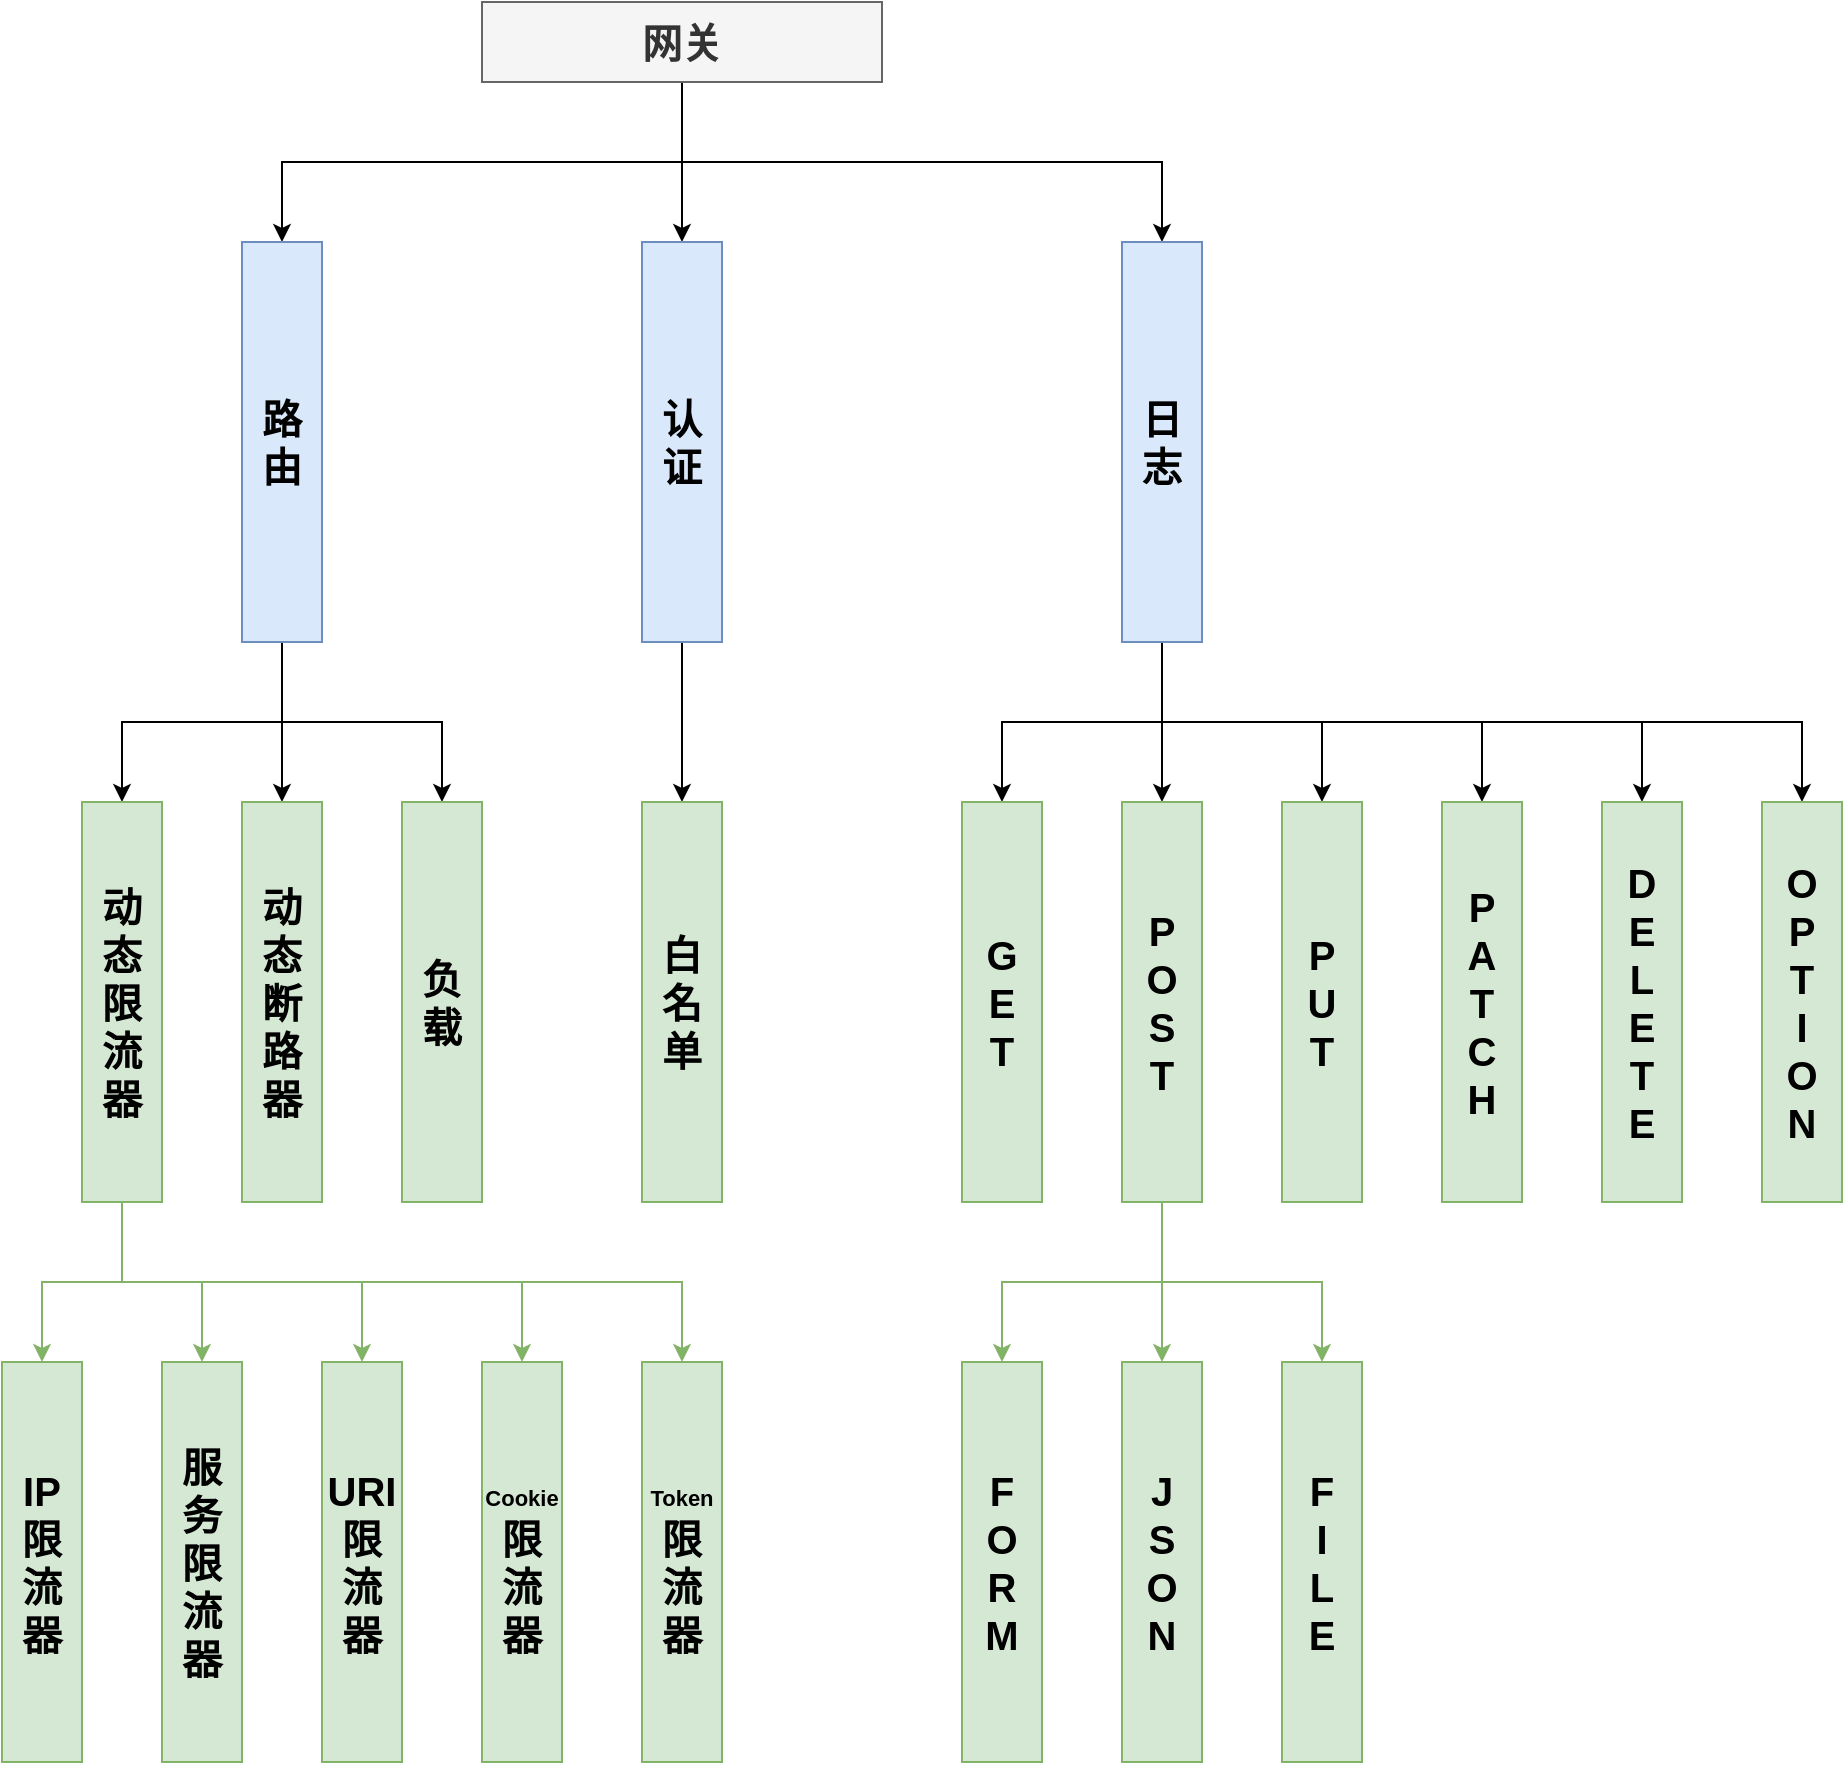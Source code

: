 <mxfile version="11.1.4" type="device"><diagram id="JxwMeT5Q6lL_D0uUMtTM" name="功能列表"><mxGraphModel dx="1086" dy="808" grid="1" gridSize="10" guides="1" tooltips="1" connect="1" arrows="1" fold="1" page="1" pageScale="1" pageWidth="827" pageHeight="1169" math="0" shadow="0"><root><mxCell id="WwZr3itZbt7dKG8BTMUM-0"/><mxCell id="WwZr3itZbt7dKG8BTMUM-1" parent="WwZr3itZbt7dKG8BTMUM-0"/><mxCell id="TUCEJJy5QppkmXRwuWjc-23" style="edgeStyle=orthogonalEdgeStyle;rounded=0;orthogonalLoop=1;jettySize=auto;html=1;exitX=0.5;exitY=1;exitDx=0;exitDy=0;fontSize=20;" parent="WwZr3itZbt7dKG8BTMUM-1" source="TUCEJJy5QppkmXRwuWjc-0" target="TUCEJJy5QppkmXRwuWjc-1" edge="1"><mxGeometry relative="1" as="geometry"/></mxCell><mxCell id="TUCEJJy5QppkmXRwuWjc-24" style="edgeStyle=orthogonalEdgeStyle;rounded=0;orthogonalLoop=1;jettySize=auto;html=1;exitX=0.5;exitY=1;exitDx=0;exitDy=0;fontSize=20;" parent="WwZr3itZbt7dKG8BTMUM-1" source="TUCEJJy5QppkmXRwuWjc-0" target="TUCEJJy5QppkmXRwuWjc-2" edge="1"><mxGeometry relative="1" as="geometry"/></mxCell><mxCell id="TUCEJJy5QppkmXRwuWjc-31" style="edgeStyle=orthogonalEdgeStyle;rounded=0;orthogonalLoop=1;jettySize=auto;html=1;exitX=0.5;exitY=1;exitDx=0;exitDy=0;fontSize=20;" parent="WwZr3itZbt7dKG8BTMUM-1" source="TUCEJJy5QppkmXRwuWjc-0" target="TUCEJJy5QppkmXRwuWjc-4" edge="1"><mxGeometry relative="1" as="geometry"/></mxCell><mxCell id="TUCEJJy5QppkmXRwuWjc-0" value="&lt;font style=&quot;font-size: 20px;&quot;&gt;网关&lt;/font&gt;" style="rounded=0;whiteSpace=wrap;html=1;fontStyle=1;fontSize=20;fillColor=#f5f5f5;strokeColor=#666666;fontColor=#333333;" parent="WwZr3itZbt7dKG8BTMUM-1" vertex="1"><mxGeometry x="280" y="160" width="200" height="40" as="geometry"/></mxCell><mxCell id="TUCEJJy5QppkmXRwuWjc-6" value="" style="edgeStyle=orthogonalEdgeStyle;rounded=0;orthogonalLoop=1;jettySize=auto;html=1;fontSize=20;exitX=1;exitY=0.5;exitDx=0;exitDy=0;" parent="WwZr3itZbt7dKG8BTMUM-1" source="TUCEJJy5QppkmXRwuWjc-1" target="TUCEJJy5QppkmXRwuWjc-5" edge="1"><mxGeometry relative="1" as="geometry"/></mxCell><mxCell id="TUCEJJy5QppkmXRwuWjc-9" style="edgeStyle=orthogonalEdgeStyle;rounded=0;orthogonalLoop=1;jettySize=auto;html=1;exitX=1;exitY=0.5;exitDx=0;exitDy=0;entryX=0;entryY=0.5;entryDx=0;entryDy=0;fontSize=20;" parent="WwZr3itZbt7dKG8BTMUM-1" source="TUCEJJy5QppkmXRwuWjc-1" target="TUCEJJy5QppkmXRwuWjc-7" edge="1"><mxGeometry relative="1" as="geometry"/></mxCell><mxCell id="TUCEJJy5QppkmXRwuWjc-10" style="edgeStyle=orthogonalEdgeStyle;rounded=0;orthogonalLoop=1;jettySize=auto;html=1;exitX=1;exitY=0.5;exitDx=0;exitDy=0;entryX=0;entryY=0.5;entryDx=0;entryDy=0;fontSize=20;" parent="WwZr3itZbt7dKG8BTMUM-1" source="TUCEJJy5QppkmXRwuWjc-1" target="TUCEJJy5QppkmXRwuWjc-8" edge="1"><mxGeometry relative="1" as="geometry"/></mxCell><mxCell id="TUCEJJy5QppkmXRwuWjc-1" value="路由" style="rounded=0;whiteSpace=wrap;html=1;fontStyle=1;fontSize=20;direction=south;fillColor=#dae8fc;strokeColor=#6c8ebf;" parent="WwZr3itZbt7dKG8BTMUM-1" vertex="1"><mxGeometry x="160" y="280" width="40" height="200" as="geometry"/></mxCell><mxCell id="TUCEJJy5QppkmXRwuWjc-12" value="" style="edgeStyle=orthogonalEdgeStyle;rounded=0;orthogonalLoop=1;jettySize=auto;html=1;fontSize=20;fillColor=#d5e8d4;strokeColor=#82b366;" parent="WwZr3itZbt7dKG8BTMUM-1" source="TUCEJJy5QppkmXRwuWjc-5" target="TUCEJJy5QppkmXRwuWjc-11" edge="1"><mxGeometry relative="1" as="geometry"/></mxCell><mxCell id="TUCEJJy5QppkmXRwuWjc-17" style="edgeStyle=orthogonalEdgeStyle;rounded=0;orthogonalLoop=1;jettySize=auto;html=1;exitX=1;exitY=0.5;exitDx=0;exitDy=0;entryX=0;entryY=0.5;entryDx=0;entryDy=0;fontSize=20;fillColor=#d5e8d4;strokeColor=#82b366;" parent="WwZr3itZbt7dKG8BTMUM-1" source="TUCEJJy5QppkmXRwuWjc-5" target="TUCEJJy5QppkmXRwuWjc-13" edge="1"><mxGeometry relative="1" as="geometry"/></mxCell><mxCell id="TUCEJJy5QppkmXRwuWjc-18" style="edgeStyle=orthogonalEdgeStyle;rounded=0;orthogonalLoop=1;jettySize=auto;html=1;exitX=1;exitY=0.5;exitDx=0;exitDy=0;entryX=0;entryY=0.5;entryDx=0;entryDy=0;fontSize=20;fillColor=#d5e8d4;strokeColor=#82b366;" parent="WwZr3itZbt7dKG8BTMUM-1" source="TUCEJJy5QppkmXRwuWjc-5" target="TUCEJJy5QppkmXRwuWjc-14" edge="1"><mxGeometry relative="1" as="geometry"/></mxCell><mxCell id="TUCEJJy5QppkmXRwuWjc-19" style="edgeStyle=orthogonalEdgeStyle;rounded=0;orthogonalLoop=1;jettySize=auto;html=1;exitX=1;exitY=0.5;exitDx=0;exitDy=0;fontSize=20;fillColor=#d5e8d4;strokeColor=#82b366;" parent="WwZr3itZbt7dKG8BTMUM-1" source="TUCEJJy5QppkmXRwuWjc-5" target="TUCEJJy5QppkmXRwuWjc-15" edge="1"><mxGeometry relative="1" as="geometry"/></mxCell><mxCell id="TUCEJJy5QppkmXRwuWjc-20" style="edgeStyle=orthogonalEdgeStyle;rounded=0;orthogonalLoop=1;jettySize=auto;html=1;exitX=1;exitY=0.5;exitDx=0;exitDy=0;fontSize=20;fillColor=#d5e8d4;strokeColor=#82b366;" parent="WwZr3itZbt7dKG8BTMUM-1" source="TUCEJJy5QppkmXRwuWjc-5" target="TUCEJJy5QppkmXRwuWjc-16" edge="1"><mxGeometry relative="1" as="geometry"/></mxCell><mxCell id="TUCEJJy5QppkmXRwuWjc-5" value="动态限流器" style="rounded=0;whiteSpace=wrap;html=1;fontStyle=1;fontSize=20;direction=south;fillColor=#d5e8d4;strokeColor=#82b366;" parent="WwZr3itZbt7dKG8BTMUM-1" vertex="1"><mxGeometry x="80" y="560" width="40" height="200" as="geometry"/></mxCell><mxCell id="TUCEJJy5QppkmXRwuWjc-11" value="IP限流器" style="rounded=0;whiteSpace=wrap;html=1;fontStyle=1;fontSize=20;direction=south;fillColor=#d5e8d4;strokeColor=#82b366;" parent="WwZr3itZbt7dKG8BTMUM-1" vertex="1"><mxGeometry x="40" y="840" width="40" height="200" as="geometry"/></mxCell><mxCell id="TUCEJJy5QppkmXRwuWjc-22" value="" style="edgeStyle=orthogonalEdgeStyle;rounded=0;orthogonalLoop=1;jettySize=auto;html=1;fontSize=20;" parent="WwZr3itZbt7dKG8BTMUM-1" source="TUCEJJy5QppkmXRwuWjc-2" target="TUCEJJy5QppkmXRwuWjc-21" edge="1"><mxGeometry relative="1" as="geometry"/></mxCell><mxCell id="TUCEJJy5QppkmXRwuWjc-2" value="认证" style="rounded=0;whiteSpace=wrap;html=1;fontStyle=1;fontSize=20;direction=south;fillColor=#dae8fc;strokeColor=#6c8ebf;" parent="WwZr3itZbt7dKG8BTMUM-1" vertex="1"><mxGeometry x="360" y="280" width="40" height="200" as="geometry"/></mxCell><mxCell id="TUCEJJy5QppkmXRwuWjc-21" value="白名单" style="rounded=0;whiteSpace=wrap;html=1;fontStyle=1;fontSize=20;direction=south;fillColor=#d5e8d4;strokeColor=#82b366;" parent="WwZr3itZbt7dKG8BTMUM-1" vertex="1"><mxGeometry x="360" y="560" width="40" height="200" as="geometry"/></mxCell><mxCell id="TUCEJJy5QppkmXRwuWjc-26" value="" style="edgeStyle=orthogonalEdgeStyle;rounded=0;orthogonalLoop=1;jettySize=auto;html=1;fontSize=20;exitX=1;exitY=0.5;exitDx=0;exitDy=0;" parent="WwZr3itZbt7dKG8BTMUM-1" source="TUCEJJy5QppkmXRwuWjc-4" target="TUCEJJy5QppkmXRwuWjc-25" edge="1"><mxGeometry relative="1" as="geometry"/></mxCell><mxCell id="TUCEJJy5QppkmXRwuWjc-29" style="edgeStyle=orthogonalEdgeStyle;rounded=0;orthogonalLoop=1;jettySize=auto;html=1;exitX=1;exitY=0.5;exitDx=0;exitDy=0;fontSize=20;" parent="WwZr3itZbt7dKG8BTMUM-1" source="TUCEJJy5QppkmXRwuWjc-4" target="TUCEJJy5QppkmXRwuWjc-27" edge="1"><mxGeometry relative="1" as="geometry"/></mxCell><mxCell id="TUCEJJy5QppkmXRwuWjc-30" style="edgeStyle=orthogonalEdgeStyle;rounded=0;orthogonalLoop=1;jettySize=auto;html=1;exitX=1;exitY=0.5;exitDx=0;exitDy=0;fontSize=20;" parent="WwZr3itZbt7dKG8BTMUM-1" source="TUCEJJy5QppkmXRwuWjc-4" target="TUCEJJy5QppkmXRwuWjc-28" edge="1"><mxGeometry relative="1" as="geometry"/></mxCell><mxCell id="TUCEJJy5QppkmXRwuWjc-35" style="edgeStyle=orthogonalEdgeStyle;rounded=0;orthogonalLoop=1;jettySize=auto;html=1;exitX=1;exitY=0.5;exitDx=0;exitDy=0;entryX=0;entryY=0.5;entryDx=0;entryDy=0;fontSize=20;" parent="WwZr3itZbt7dKG8BTMUM-1" source="TUCEJJy5QppkmXRwuWjc-4" target="TUCEJJy5QppkmXRwuWjc-32" edge="1"><mxGeometry relative="1" as="geometry"/></mxCell><mxCell id="TUCEJJy5QppkmXRwuWjc-36" style="edgeStyle=orthogonalEdgeStyle;rounded=0;orthogonalLoop=1;jettySize=auto;html=1;exitX=1;exitY=0.5;exitDx=0;exitDy=0;fontSize=20;" parent="WwZr3itZbt7dKG8BTMUM-1" source="TUCEJJy5QppkmXRwuWjc-4" target="TUCEJJy5QppkmXRwuWjc-33" edge="1"><mxGeometry relative="1" as="geometry"/></mxCell><mxCell id="TUCEJJy5QppkmXRwuWjc-37" style="edgeStyle=orthogonalEdgeStyle;rounded=0;orthogonalLoop=1;jettySize=auto;html=1;exitX=1;exitY=0.5;exitDx=0;exitDy=0;fontSize=20;" parent="WwZr3itZbt7dKG8BTMUM-1" source="TUCEJJy5QppkmXRwuWjc-4" target="TUCEJJy5QppkmXRwuWjc-34" edge="1"><mxGeometry relative="1" as="geometry"/></mxCell><mxCell id="TUCEJJy5QppkmXRwuWjc-4" value="日志" style="rounded=0;whiteSpace=wrap;html=1;fontStyle=1;fontSize=20;direction=south;fillColor=#dae8fc;strokeColor=#6c8ebf;" parent="WwZr3itZbt7dKG8BTMUM-1" vertex="1"><mxGeometry x="600" y="280" width="40" height="200" as="geometry"/></mxCell><mxCell id="TUCEJJy5QppkmXRwuWjc-25" value="G&lt;br&gt;E&lt;br&gt;T" style="rounded=0;whiteSpace=wrap;html=1;fontStyle=1;fontSize=20;direction=south;fillColor=#d5e8d4;strokeColor=#82b366;" parent="WwZr3itZbt7dKG8BTMUM-1" vertex="1"><mxGeometry x="520" y="560" width="40" height="200" as="geometry"/></mxCell><mxCell id="TUCEJJy5QppkmXRwuWjc-7" value="动态断路器" style="rounded=0;whiteSpace=wrap;html=1;fontStyle=1;fontSize=20;direction=south;fillColor=#d5e8d4;strokeColor=#82b366;" parent="WwZr3itZbt7dKG8BTMUM-1" vertex="1"><mxGeometry x="160" y="560" width="40" height="200" as="geometry"/></mxCell><mxCell id="TUCEJJy5QppkmXRwuWjc-8" value="负载" style="rounded=0;whiteSpace=wrap;html=1;fontStyle=1;fontSize=20;direction=south;fillColor=#d5e8d4;strokeColor=#82b366;" parent="WwZr3itZbt7dKG8BTMUM-1" vertex="1"><mxGeometry x="240" y="560" width="40" height="200" as="geometry"/></mxCell><mxCell id="TUCEJJy5QppkmXRwuWjc-13" value="服务限流器" style="rounded=0;whiteSpace=wrap;html=1;fontStyle=1;fontSize=20;direction=south;fillColor=#d5e8d4;strokeColor=#82b366;" parent="WwZr3itZbt7dKG8BTMUM-1" vertex="1"><mxGeometry x="120" y="840" width="40" height="200" as="geometry"/></mxCell><mxCell id="TUCEJJy5QppkmXRwuWjc-14" value="URI限流器" style="rounded=0;whiteSpace=wrap;html=1;fontStyle=1;fontSize=20;direction=south;fillColor=#d5e8d4;strokeColor=#82b366;" parent="WwZr3itZbt7dKG8BTMUM-1" vertex="1"><mxGeometry x="200" y="840" width="40" height="200" as="geometry"/></mxCell><mxCell id="TUCEJJy5QppkmXRwuWjc-15" value="&lt;font style=&quot;font-size: 11px&quot;&gt;Cookie&lt;/font&gt;&lt;br&gt;限流器" style="rounded=0;whiteSpace=wrap;html=1;fontStyle=1;fontSize=20;direction=south;fillColor=#d5e8d4;strokeColor=#82b366;" parent="WwZr3itZbt7dKG8BTMUM-1" vertex="1"><mxGeometry x="280" y="840" width="40" height="200" as="geometry"/></mxCell><mxCell id="TUCEJJy5QppkmXRwuWjc-16" value="&lt;font style=&quot;font-size: 11px&quot;&gt;Token&lt;/font&gt;&lt;br&gt;限流器" style="rounded=0;whiteSpace=wrap;html=1;fontStyle=1;fontSize=20;direction=south;fillColor=#d5e8d4;strokeColor=#82b366;" parent="WwZr3itZbt7dKG8BTMUM-1" vertex="1"><mxGeometry x="360" y="840" width="40" height="200" as="geometry"/></mxCell><mxCell id="TUCEJJy5QppkmXRwuWjc-39" value="" style="edgeStyle=orthogonalEdgeStyle;rounded=0;orthogonalLoop=1;jettySize=auto;html=1;fontSize=20;exitX=1;exitY=0.5;exitDx=0;exitDy=0;fillColor=#d5e8d4;strokeColor=#82b366;" parent="WwZr3itZbt7dKG8BTMUM-1" source="TUCEJJy5QppkmXRwuWjc-27" target="TUCEJJy5QppkmXRwuWjc-38" edge="1"><mxGeometry relative="1" as="geometry"/></mxCell><mxCell id="TUCEJJy5QppkmXRwuWjc-42" style="edgeStyle=orthogonalEdgeStyle;rounded=0;orthogonalLoop=1;jettySize=auto;html=1;exitX=1;exitY=0.5;exitDx=0;exitDy=0;entryX=0;entryY=0.5;entryDx=0;entryDy=0;fontSize=20;fillColor=#d5e8d4;strokeColor=#82b366;" parent="WwZr3itZbt7dKG8BTMUM-1" source="TUCEJJy5QppkmXRwuWjc-27" target="TUCEJJy5QppkmXRwuWjc-40" edge="1"><mxGeometry relative="1" as="geometry"/></mxCell><mxCell id="TUCEJJy5QppkmXRwuWjc-43" style="edgeStyle=orthogonalEdgeStyle;rounded=0;orthogonalLoop=1;jettySize=auto;html=1;exitX=1;exitY=0.5;exitDx=0;exitDy=0;fontSize=20;fillColor=#d5e8d4;strokeColor=#82b366;" parent="WwZr3itZbt7dKG8BTMUM-1" source="TUCEJJy5QppkmXRwuWjc-27" target="TUCEJJy5QppkmXRwuWjc-41" edge="1"><mxGeometry relative="1" as="geometry"/></mxCell><mxCell id="TUCEJJy5QppkmXRwuWjc-27" value="P&lt;br&gt;O&lt;br&gt;S&lt;br&gt;T" style="rounded=0;whiteSpace=wrap;html=1;fontStyle=1;fontSize=20;direction=south;fillColor=#d5e8d4;strokeColor=#82b366;" parent="WwZr3itZbt7dKG8BTMUM-1" vertex="1"><mxGeometry x="600" y="560" width="40" height="200" as="geometry"/></mxCell><mxCell id="TUCEJJy5QppkmXRwuWjc-38" value="F&lt;br&gt;O&lt;br&gt;R&lt;br&gt;M" style="rounded=0;whiteSpace=wrap;html=1;fontStyle=1;fontSize=20;direction=south;fillColor=#d5e8d4;strokeColor=#82b366;" parent="WwZr3itZbt7dKG8BTMUM-1" vertex="1"><mxGeometry x="520" y="840" width="40" height="200" as="geometry"/></mxCell><mxCell id="TUCEJJy5QppkmXRwuWjc-28" value="P&lt;br&gt;U&lt;br&gt;T" style="rounded=0;whiteSpace=wrap;html=1;fontStyle=1;fontSize=20;direction=south;fillColor=#d5e8d4;strokeColor=#82b366;" parent="WwZr3itZbt7dKG8BTMUM-1" vertex="1"><mxGeometry x="680" y="560" width="40" height="200" as="geometry"/></mxCell><mxCell id="TUCEJJy5QppkmXRwuWjc-32" value="P&lt;br&gt;A&lt;br&gt;T&lt;br&gt;C&lt;br&gt;H" style="rounded=0;whiteSpace=wrap;html=1;fontStyle=1;fontSize=20;direction=south;fillColor=#d5e8d4;strokeColor=#82b366;" parent="WwZr3itZbt7dKG8BTMUM-1" vertex="1"><mxGeometry x="760" y="560" width="40" height="200" as="geometry"/></mxCell><mxCell id="TUCEJJy5QppkmXRwuWjc-33" value="D&lt;br&gt;E&lt;br&gt;L&lt;br&gt;E&lt;br&gt;T&lt;br&gt;E" style="rounded=0;whiteSpace=wrap;html=1;fontStyle=1;fontSize=20;direction=south;fillColor=#d5e8d4;strokeColor=#82b366;" parent="WwZr3itZbt7dKG8BTMUM-1" vertex="1"><mxGeometry x="840" y="560" width="40" height="200" as="geometry"/></mxCell><mxCell id="TUCEJJy5QppkmXRwuWjc-34" value="O&lt;br&gt;P&lt;br&gt;T&lt;br&gt;I&lt;br&gt;O&lt;br&gt;N" style="rounded=0;whiteSpace=wrap;html=1;fontStyle=1;fontSize=20;direction=south;fillColor=#d5e8d4;strokeColor=#82b366;" parent="WwZr3itZbt7dKG8BTMUM-1" vertex="1"><mxGeometry x="920" y="560" width="40" height="200" as="geometry"/></mxCell><mxCell id="TUCEJJy5QppkmXRwuWjc-40" value="J&lt;br&gt;S&lt;br&gt;O&lt;br&gt;N" style="rounded=0;whiteSpace=wrap;html=1;fontStyle=1;fontSize=20;direction=south;fillColor=#d5e8d4;strokeColor=#82b366;" parent="WwZr3itZbt7dKG8BTMUM-1" vertex="1"><mxGeometry x="600" y="840" width="40" height="200" as="geometry"/></mxCell><mxCell id="TUCEJJy5QppkmXRwuWjc-41" value="F&lt;br&gt;I&lt;br&gt;L&lt;br&gt;E" style="rounded=0;whiteSpace=wrap;html=1;fontStyle=1;fontSize=20;direction=south;fillColor=#d5e8d4;strokeColor=#82b366;" parent="WwZr3itZbt7dKG8BTMUM-1" vertex="1"><mxGeometry x="680" y="840" width="40" height="200" as="geometry"/></mxCell></root></mxGraphModel></diagram><diagram id="duq_wpf9vxN2qBVu3Ziw" name="业务架构"><mxGraphModel dx="1086" dy="808" grid="1" gridSize="10" guides="1" tooltips="1" connect="1" arrows="1" fold="1" page="1" pageScale="1" pageWidth="827" pageHeight="1169" math="0" shadow="0"><root><mxCell id="lnFpVqbgCydVarNxD18n-0"/><mxCell id="lnFpVqbgCydVarNxD18n-1" parent="lnFpVqbgCydVarNxD18n-0"/><mxCell id="lnFpVqbgCydVarNxD18n-2" value="运维UI层" style="rounded=0;whiteSpace=wrap;html=1;fontSize=20;fontStyle=1;fillColor=#d5e8d4;strokeColor=#82b366;" parent="lnFpVqbgCydVarNxD18n-1" vertex="1"><mxGeometry x="200" y="120" width="440" height="80" as="geometry"/></mxCell><mxCell id="lnFpVqbgCydVarNxD18n-3" value="API服务层" style="rounded=0;whiteSpace=wrap;html=1;fontSize=20;fontStyle=1;fillColor=#e1d5e7;strokeColor=#9673a6;" parent="lnFpVqbgCydVarNxD18n-1" vertex="1"><mxGeometry x="200" y="200" width="120" height="240" as="geometry"/></mxCell><mxCell id="lnFpVqbgCydVarNxD18n-4" value="身份认证（白名单）" style="rounded=0;whiteSpace=wrap;html=1;fontSize=20;fontStyle=1;fillColor=#dae8fc;strokeColor=#6c8ebf;" parent="lnFpVqbgCydVarNxD18n-1" vertex="1"><mxGeometry x="320" y="360" width="200" height="80" as="geometry"/></mxCell><mxCell id="lnFpVqbgCydVarNxD18n-5" value="动态路由数据" style="rounded=0;whiteSpace=wrap;html=1;fontSize=20;fontStyle=1;fillColor=#dae8fc;strokeColor=#6c8ebf;" parent="lnFpVqbgCydVarNxD18n-1" vertex="1"><mxGeometry x="320" y="280" width="200" height="80" as="geometry"/></mxCell><mxCell id="lnFpVqbgCydVarNxD18n-6" value="日志" style="rounded=0;whiteSpace=wrap;html=1;fontSize=20;fontStyle=1;fillColor=#dae8fc;strokeColor=#6c8ebf;" parent="lnFpVqbgCydVarNxD18n-1" vertex="1"><mxGeometry x="320" y="200" width="200" height="80" as="geometry"/></mxCell><mxCell id="lnFpVqbgCydVarNxD18n-7" value="共享数据层" style="rounded=0;whiteSpace=wrap;html=1;fontSize=20;fontStyle=1;fillColor=#ffe6cc;strokeColor=#d79b00;" parent="lnFpVqbgCydVarNxD18n-1" vertex="1"><mxGeometry x="200" y="440" width="440" height="80" as="geometry"/></mxCell><mxCell id="lnFpVqbgCydVarNxD18n-8" value="数据持久层" style="rounded=0;whiteSpace=wrap;html=1;fontSize=20;fontStyle=1;fillColor=#ffe6cc;strokeColor=#d79b00;" parent="lnFpVqbgCydVarNxD18n-1" vertex="1"><mxGeometry x="200" y="520" width="440" height="80" as="geometry"/></mxCell><mxCell id="P8ShU8xYpeHACPxAl14V-0" value="Registry&lt;br&gt;Client" style="rounded=0;whiteSpace=wrap;html=1;fontSize=20;fontStyle=1;fillColor=#e1d5e7;strokeColor=#9673a6;" parent="lnFpVqbgCydVarNxD18n-1" vertex="1"><mxGeometry x="520" y="200" width="120" height="240" as="geometry"/></mxCell></root></mxGraphModel></diagram><diagram id="JhWkvvP9VJY_KaTpNCPk" name="业务流程"><mxGraphModel dx="1086" dy="808" grid="1" gridSize="10" guides="1" tooltips="1" connect="1" arrows="1" fold="1" page="1" pageScale="1" pageWidth="827" pageHeight="1169" math="0" shadow="0"><root><mxCell id="iTbKL0J_dFova3Itx0qa-0"/><mxCell id="iTbKL0J_dFova3Itx0qa-1" parent="iTbKL0J_dFova3Itx0qa-0"/><mxCell id="sWZ_p6HTdH0cO7CBUNem-1" value="&lt;b&gt;运维UI&lt;/b&gt;" style="shape=umlLifeline;perimeter=lifelinePerimeter;whiteSpace=wrap;html=1;container=1;collapsible=0;recursiveResize=0;outlineConnect=0;fontSize=20;" parent="iTbKL0J_dFova3Itx0qa-1" vertex="1"><mxGeometry x="40" y="40" width="100" height="1040" as="geometry"/></mxCell><mxCell id="sWZ_p6HTdH0cO7CBUNem-24" value="" style="html=1;points=[];perimeter=orthogonalPerimeter;fontSize=20;" parent="sWZ_p6HTdH0cO7CBUNem-1" vertex="1"><mxGeometry x="45" y="600" width="10" height="390" as="geometry"/></mxCell><mxCell id="sWZ_p6HTdH0cO7CBUNem-26" value="共享数据列表" style="html=1;verticalAlign=bottom;endArrow=open;dashed=1;endSize=8;fontSize=20;" parent="sWZ_p6HTdH0cO7CBUNem-1" edge="1"><mxGeometry relative="1" as="geometry"><mxPoint x="270" y="620" as="sourcePoint"/><mxPoint x="70" y="620" as="targetPoint"/></mxGeometry></mxCell><mxCell id="sWZ_p6HTdH0cO7CBUNem-27" value="" style="html=1;points=[];perimeter=orthogonalPerimeter;fontSize=20;" parent="sWZ_p6HTdH0cO7CBUNem-1" vertex="1"><mxGeometry x="50" y="650" width="10" height="330" as="geometry"/></mxCell><mxCell id="sWZ_p6HTdH0cO7CBUNem-28" value="共享数据编辑" style="edgeStyle=orthogonalEdgeStyle;html=1;align=left;spacingLeft=2;endArrow=block;rounded=0;entryX=1;entryY=0;dashed=1;fontSize=20;" parent="sWZ_p6HTdH0cO7CBUNem-1" target="sWZ_p6HTdH0cO7CBUNem-27" edge="1"><mxGeometry relative="1" as="geometry"><mxPoint x="55" y="630" as="sourcePoint"/><Array as="points"><mxPoint x="80" y="630"/></Array></mxGeometry></mxCell><mxCell id="sWZ_p6HTdH0cO7CBUNem-31" value="共享数据变更" style="html=1;verticalAlign=bottom;endArrow=block;fontSize=20;" parent="sWZ_p6HTdH0cO7CBUNem-1" edge="1"><mxGeometry width="80" relative="1" as="geometry"><mxPoint x="70" y="680" as="sourcePoint"/><mxPoint x="270" y="680" as="targetPoint"/></mxGeometry></mxCell><mxCell id="sWZ_p6HTdH0cO7CBUNem-2" value="&lt;b&gt;网关服务&lt;/b&gt;" style="shape=umlLifeline;perimeter=lifelinePerimeter;whiteSpace=wrap;html=1;container=1;collapsible=0;recursiveResize=0;outlineConnect=0;fontSize=20;" parent="iTbKL0J_dFova3Itx0qa-1" vertex="1"><mxGeometry x="280" y="40" width="100" height="1040" as="geometry"/></mxCell><mxCell id="sWZ_p6HTdH0cO7CBUNem-5" value="" style="html=1;points=[];perimeter=orthogonalPerimeter;fontSize=20;" parent="sWZ_p6HTdH0cO7CBUNem-2" vertex="1"><mxGeometry x="45" y="80" width="10" height="480" as="geometry"/></mxCell><mxCell id="sWZ_p6HTdH0cO7CBUNem-6" value="" style="html=1;points=[];perimeter=orthogonalPerimeter;fontSize=20;" parent="sWZ_p6HTdH0cO7CBUNem-2" vertex="1"><mxGeometry x="50" y="110" width="10" height="40" as="geometry"/></mxCell><mxCell id="sWZ_p6HTdH0cO7CBUNem-7" value="服务启动&lt;br&gt;注册Reids监听&lt;br&gt;查询本地" style="edgeStyle=orthogonalEdgeStyle;html=1;align=left;spacingLeft=2;endArrow=block;rounded=0;entryX=1;entryY=0;fontSize=20;" parent="sWZ_p6HTdH0cO7CBUNem-2" target="sWZ_p6HTdH0cO7CBUNem-6" edge="1"><mxGeometry relative="1" as="geometry"><mxPoint x="55" y="90" as="sourcePoint"/><Array as="points"><mxPoint x="80" y="90"/></Array></mxGeometry></mxCell><mxCell id="sWZ_p6HTdH0cO7CBUNem-8" value="版本号查询" style="endArrow=open;endFill=1;endSize=12;html=1;fontSize=20;" parent="sWZ_p6HTdH0cO7CBUNem-2" edge="1"><mxGeometry width="160" relative="1" as="geometry"><mxPoint x="60" y="170" as="sourcePoint"/><mxPoint x="280" y="170" as="targetPoint"/></mxGeometry></mxCell><mxCell id="sWZ_p6HTdH0cO7CBUNem-10" value="return" style="html=1;verticalAlign=bottom;endArrow=open;dashed=1;endSize=8;fontSize=20;" parent="sWZ_p6HTdH0cO7CBUNem-2" edge="1"><mxGeometry relative="1" as="geometry"><mxPoint x="280" y="210" as="sourcePoint"/><mxPoint x="60" y="210" as="targetPoint"/></mxGeometry></mxCell><mxCell id="sWZ_p6HTdH0cO7CBUNem-11" value="" style="html=1;points=[];perimeter=orthogonalPerimeter;fontSize=20;" parent="sWZ_p6HTdH0cO7CBUNem-2" vertex="1"><mxGeometry x="50" y="250" width="10" height="80" as="geometry"/></mxCell><mxCell id="sWZ_p6HTdH0cO7CBUNem-12" value="本地版本低于远程版本" style="edgeStyle=orthogonalEdgeStyle;html=1;align=left;spacingLeft=2;endArrow=block;rounded=0;entryX=1;entryY=0;fontSize=20;" parent="sWZ_p6HTdH0cO7CBUNem-2" target="sWZ_p6HTdH0cO7CBUNem-11" edge="1"><mxGeometry relative="1" as="geometry"><mxPoint x="55" y="230" as="sourcePoint"/><Array as="points"><mxPoint x="80" y="230"/></Array></mxGeometry></mxCell><mxCell id="sWZ_p6HTdH0cO7CBUNem-13" value="请求更新本地" style="endArrow=open;endFill=1;endSize=12;html=1;fontSize=20;" parent="sWZ_p6HTdH0cO7CBUNem-2" edge="1"><mxGeometry width="160" relative="1" as="geometry"><mxPoint x="69" y="280" as="sourcePoint"/><mxPoint x="279" y="280" as="targetPoint"/></mxGeometry></mxCell><mxCell id="sWZ_p6HTdH0cO7CBUNem-15" value="return" style="html=1;verticalAlign=bottom;endArrow=open;dashed=1;endSize=8;fontSize=20;" parent="sWZ_p6HTdH0cO7CBUNem-2" edge="1"><mxGeometry relative="1" as="geometry"><mxPoint x="270" y="320" as="sourcePoint"/><mxPoint x="70" y="320" as="targetPoint"/></mxGeometry></mxCell><mxCell id="sWZ_p6HTdH0cO7CBUNem-16" value="" style="html=1;points=[];perimeter=orthogonalPerimeter;fontSize=20;" parent="sWZ_p6HTdH0cO7CBUNem-2" vertex="1"><mxGeometry x="50" y="370" width="10" height="170" as="geometry"/></mxCell><mxCell id="sWZ_p6HTdH0cO7CBUNem-17" value="本地版本高于远程版本" style="edgeStyle=orthogonalEdgeStyle;html=1;align=left;spacingLeft=2;endArrow=block;rounded=0;entryX=1;entryY=0;fontSize=20;" parent="sWZ_p6HTdH0cO7CBUNem-2" target="sWZ_p6HTdH0cO7CBUNem-16" edge="1"><mxGeometry relative="1" as="geometry"><mxPoint x="55" y="350" as="sourcePoint"/><Array as="points"><mxPoint x="80" y="350"/></Array></mxGeometry></mxCell><mxCell id="sWZ_p6HTdH0cO7CBUNem-19" value="版本锁定" style="html=1;verticalAlign=bottom;endArrow=block;fontSize=20;dashed=1;" parent="sWZ_p6HTdH0cO7CBUNem-2" edge="1"><mxGeometry width="80" relative="1" as="geometry"><mxPoint x="70" y="400" as="sourcePoint"/><mxPoint x="280" y="400" as="targetPoint"/></mxGeometry></mxCell><mxCell id="sWZ_p6HTdH0cO7CBUNem-25" value="" style="html=1;points=[];perimeter=orthogonalPerimeter;fontSize=20;" parent="sWZ_p6HTdH0cO7CBUNem-2" vertex="1"><mxGeometry x="45" y="605" width="10" height="395" as="geometry"/></mxCell><mxCell id="sWZ_p6HTdH0cO7CBUNem-32" value="" style="html=1;points=[];perimeter=orthogonalPerimeter;fontSize=20;" parent="sWZ_p6HTdH0cO7CBUNem-2" vertex="1"><mxGeometry x="50" y="715" width="10" height="85" as="geometry"/></mxCell><mxCell id="sWZ_p6HTdH0cO7CBUNem-33" value="提交版本比对" style="edgeStyle=orthogonalEdgeStyle;html=1;align=left;spacingLeft=2;endArrow=block;rounded=0;entryX=1;entryY=0;fontSize=20;" parent="sWZ_p6HTdH0cO7CBUNem-2" target="sWZ_p6HTdH0cO7CBUNem-32" edge="1"><mxGeometry relative="1" as="geometry"><mxPoint x="55" y="695" as="sourcePoint"/><Array as="points"><mxPoint x="80" y="695"/></Array></mxGeometry></mxCell><mxCell id="sWZ_p6HTdH0cO7CBUNem-35" value="查询共享版本" style="html=1;verticalAlign=bottom;endArrow=block;fontSize=20;" parent="sWZ_p6HTdH0cO7CBUNem-2" edge="1"><mxGeometry width="80" relative="1" as="geometry"><mxPoint x="80" y="740" as="sourcePoint"/><mxPoint x="270" y="740" as="targetPoint"/></mxGeometry></mxCell><mxCell id="sWZ_p6HTdH0cO7CBUNem-36" value="return" style="html=1;verticalAlign=bottom;endArrow=open;dashed=1;endSize=8;fontSize=20;" parent="sWZ_p6HTdH0cO7CBUNem-2" edge="1"><mxGeometry relative="1" as="geometry"><mxPoint x="270" y="780" as="sourcePoint"/><mxPoint x="80" y="780" as="targetPoint"/></mxGeometry></mxCell><mxCell id="sWZ_p6HTdH0cO7CBUNem-37" value="" style="html=1;points=[];perimeter=orthogonalPerimeter;fontSize=20;" parent="sWZ_p6HTdH0cO7CBUNem-2" vertex="1"><mxGeometry x="50" y="840" width="10" height="40" as="geometry"/></mxCell><mxCell id="sWZ_p6HTdH0cO7CBUNem-38" value="共享版本大于提交版本" style="edgeStyle=orthogonalEdgeStyle;html=1;align=left;spacingLeft=2;endArrow=block;rounded=0;entryX=1;entryY=0;fontSize=20;" parent="sWZ_p6HTdH0cO7CBUNem-2" target="sWZ_p6HTdH0cO7CBUNem-37" edge="1"><mxGeometry relative="1" as="geometry"><mxPoint x="55" y="820" as="sourcePoint"/><Array as="points"><mxPoint x="80" y="820"/></Array></mxGeometry></mxCell><mxCell id="sWZ_p6HTdH0cO7CBUNem-42" value="" style="html=1;points=[];perimeter=orthogonalPerimeter;fontSize=20;" parent="sWZ_p6HTdH0cO7CBUNem-2" vertex="1"><mxGeometry x="50" y="910" width="10" height="60" as="geometry"/></mxCell><mxCell id="sWZ_p6HTdH0cO7CBUNem-43" value="共享版本不大于提交版本" style="edgeStyle=orthogonalEdgeStyle;html=1;align=left;spacingLeft=2;endArrow=block;rounded=0;entryX=1;entryY=0;fontSize=20;" parent="sWZ_p6HTdH0cO7CBUNem-2" target="sWZ_p6HTdH0cO7CBUNem-42" edge="1"><mxGeometry relative="1" as="geometry"><mxPoint x="55" y="890" as="sourcePoint"/><Array as="points"><mxPoint x="80" y="890"/></Array></mxGeometry></mxCell><mxCell id="sWZ_p6HTdH0cO7CBUNem-44" value="更新远端数据" style="endArrow=open;endSize=12;dashed=1;html=1;fontSize=20;" parent="sWZ_p6HTdH0cO7CBUNem-2" edge="1"><mxGeometry width="160" relative="1" as="geometry"><mxPoint x="60" y="940" as="sourcePoint"/><mxPoint x="280" y="940" as="targetPoint"/></mxGeometry></mxCell><mxCell id="sWZ_p6HTdH0cO7CBUNem-3" value="&lt;b&gt;Redis服务&lt;/b&gt;" style="shape=umlLifeline;perimeter=lifelinePerimeter;whiteSpace=wrap;html=1;container=1;collapsible=0;recursiveResize=0;outlineConnect=0;fontSize=20;" parent="iTbKL0J_dFova3Itx0qa-1" vertex="1"><mxGeometry x="520" y="40" width="100" height="1040" as="geometry"/></mxCell><mxCell id="sWZ_p6HTdH0cO7CBUNem-9" value="" style="html=1;points=[];perimeter=orthogonalPerimeter;fontSize=20;" parent="sWZ_p6HTdH0cO7CBUNem-3" vertex="1"><mxGeometry x="45" y="160" width="10" height="60" as="geometry"/></mxCell><mxCell id="sWZ_p6HTdH0cO7CBUNem-14" value="" style="html=1;points=[];perimeter=orthogonalPerimeter;fontSize=20;" parent="sWZ_p6HTdH0cO7CBUNem-3" vertex="1"><mxGeometry x="45" y="270" width="10" height="60" as="geometry"/></mxCell><mxCell id="sWZ_p6HTdH0cO7CBUNem-18" value="" style="html=1;points=[];perimeter=orthogonalPerimeter;fontSize=20;" parent="sWZ_p6HTdH0cO7CBUNem-3" vertex="1"><mxGeometry x="45" y="370" width="10" height="170" as="geometry"/></mxCell><mxCell id="sWZ_p6HTdH0cO7CBUNem-34" value="" style="html=1;points=[];perimeter=orthogonalPerimeter;fontSize=20;" parent="sWZ_p6HTdH0cO7CBUNem-3" vertex="1"><mxGeometry x="45" y="720" width="10" height="80" as="geometry"/></mxCell><mxCell id="sWZ_p6HTdH0cO7CBUNem-46" value="" style="html=1;points=[];perimeter=orthogonalPerimeter;fontSize=20;dashed=1;" parent="sWZ_p6HTdH0cO7CBUNem-3" vertex="1"><mxGeometry x="45" y="930" width="10" height="50" as="geometry"/></mxCell><mxCell id="sWZ_p6HTdH0cO7CBUNem-20" value="请求更新远端数据" style="html=1;verticalAlign=bottom;endArrow=block;fontSize=20;dashed=1;" parent="iTbKL0J_dFova3Itx0qa-1" edge="1"><mxGeometry width="80" relative="1" as="geometry"><mxPoint x="347.5" y="480" as="sourcePoint"/><mxPoint x="557.5" y="480" as="targetPoint"/></mxGeometry></mxCell><mxCell id="sWZ_p6HTdH0cO7CBUNem-21" value="释放锁" style="html=1;verticalAlign=bottom;endArrow=block;fontSize=20;dashed=1;" parent="iTbKL0J_dFova3Itx0qa-1" edge="1"><mxGeometry width="80" relative="1" as="geometry"><mxPoint x="350" y="570" as="sourcePoint"/><mxPoint x="560" y="570" as="targetPoint"/></mxGeometry></mxCell><mxCell id="sWZ_p6HTdH0cO7CBUNem-22" value="请求更新远端版本号" style="html=1;verticalAlign=bottom;endArrow=block;fontSize=20;dashed=1;" parent="iTbKL0J_dFova3Itx0qa-1" edge="1"><mxGeometry width="80" relative="1" as="geometry"><mxPoint x="350" y="529.5" as="sourcePoint"/><mxPoint x="560" y="529.5" as="targetPoint"/></mxGeometry></mxCell><mxCell id="sWZ_p6HTdH0cO7CBUNem-23" value="共享路由&lt;br&gt;&lt;br&gt;共享白名单" style="shape=curlyBracket;whiteSpace=wrap;html=1;rounded=1;fontSize=20;size=0.25;" parent="iTbKL0J_dFova3Itx0qa-1" vertex="1"><mxGeometry x="280" y="200" width="40" height="380" as="geometry"/></mxCell><mxCell id="sWZ_p6HTdH0cO7CBUNem-41" value="需要刷新后变更" style="html=1;verticalAlign=bottom;endArrow=open;dashed=1;endSize=8;fontSize=20;" parent="iTbKL0J_dFova3Itx0qa-1" edge="1"><mxGeometry relative="1" as="geometry"><mxPoint x="320" y="910" as="sourcePoint"/><mxPoint x="120" y="910" as="targetPoint"/></mxGeometry></mxCell><mxCell id="sWZ_p6HTdH0cO7CBUNem-45" value="共享路由&lt;br&gt;&lt;br&gt;共享白名单" style="shape=curlyBracket;whiteSpace=wrap;html=1;rounded=1;fontSize=20;size=0.25;direction=west;" parent="iTbKL0J_dFova3Itx0qa-1" vertex="1"><mxGeometry x="580" y="200" width="40" height="380" as="geometry"/></mxCell><mxCell id="sWZ_p6HTdH0cO7CBUNem-47" value="Return" style="html=1;verticalAlign=bottom;endArrow=open;dashed=1;endSize=8;fontSize=20;" parent="iTbKL0J_dFova3Itx0qa-1" edge="1"><mxGeometry x="-0.1" y="-10" relative="1" as="geometry"><mxPoint x="310" y="1000" as="sourcePoint"/><mxPoint x="110" y="1000" as="targetPoint"/><mxPoint as="offset"/></mxGeometry></mxCell><mxCell id="vxvz8xYPilQd-9GiNU8d-0" value="" style="edgeStyle=segmentEdgeStyle;endArrow=classic;html=1;fontSize=20;" parent="iTbKL0J_dFova3Itx0qa-1" edge="1"><mxGeometry width="50" height="50" relative="1" as="geometry"><mxPoint x="580" y="1000" as="sourcePoint"/><mxPoint x="640" y="390" as="targetPoint"/><Array as="points"><mxPoint x="680" y="1000"/><mxPoint x="680" y="390"/></Array></mxGeometry></mxCell><mxCell id="FD4phVFknw37wfA46EMd-0" value="&lt;b&gt;Registry&lt;/b&gt;" style="shape=umlLifeline;perimeter=lifelinePerimeter;whiteSpace=wrap;html=1;container=1;collapsible=0;recursiveResize=0;outlineConnect=0;fontSize=20;" parent="iTbKL0J_dFova3Itx0qa-1" vertex="1"><mxGeometry x="680" y="40" width="100" height="1040" as="geometry"/></mxCell><mxCell id="FD4phVFknw37wfA46EMd-6" value="" style="html=1;points=[];perimeter=orthogonalPerimeter;fontSize=20;" parent="FD4phVFknw37wfA46EMd-0" vertex="1"><mxGeometry x="45" y="125" width="10" height="60" as="geometry"/></mxCell><mxCell id="FD4phVFknw37wfA46EMd-7" value="拉取注册服务" style="html=1;verticalAlign=bottom;endArrow=block;fontSize=20;dashed=1;" parent="iTbKL0J_dFova3Itx0qa-1" edge="1"><mxGeometry x="0.429" y="-11" width="80" relative="1" as="geometry"><mxPoint x="350" y="189" as="sourcePoint"/><mxPoint x="720" y="189" as="targetPoint"/><mxPoint as="offset"/></mxGeometry></mxCell></root></mxGraphModel></diagram></mxfile>